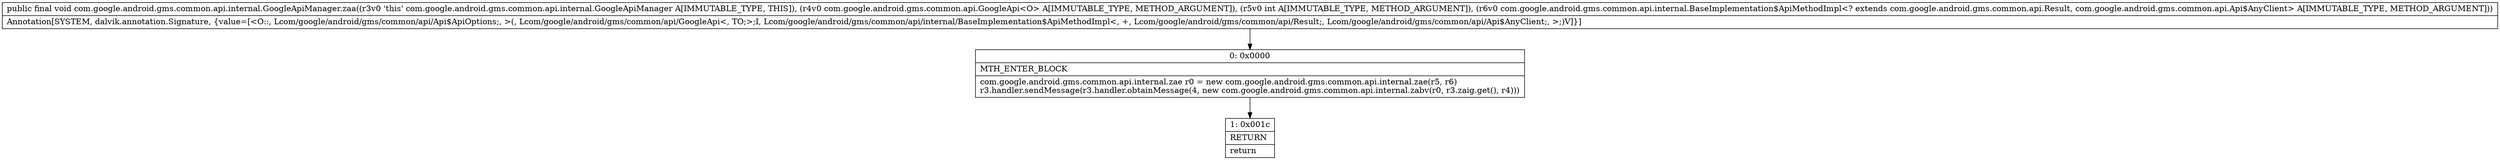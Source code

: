 digraph "CFG forcom.google.android.gms.common.api.internal.GoogleApiManager.zaa(Lcom\/google\/android\/gms\/common\/api\/GoogleApi;ILcom\/google\/android\/gms\/common\/api\/internal\/BaseImplementation$ApiMethodImpl;)V" {
Node_0 [shape=record,label="{0\:\ 0x0000|MTH_ENTER_BLOCK\l|com.google.android.gms.common.api.internal.zae r0 = new com.google.android.gms.common.api.internal.zae(r5, r6)\lr3.handler.sendMessage(r3.handler.obtainMessage(4, new com.google.android.gms.common.api.internal.zabv(r0, r3.zaig.get(), r4)))\l}"];
Node_1 [shape=record,label="{1\:\ 0x001c|RETURN\l|return\l}"];
MethodNode[shape=record,label="{public final void com.google.android.gms.common.api.internal.GoogleApiManager.zaa((r3v0 'this' com.google.android.gms.common.api.internal.GoogleApiManager A[IMMUTABLE_TYPE, THIS]), (r4v0 com.google.android.gms.common.api.GoogleApi\<O\> A[IMMUTABLE_TYPE, METHOD_ARGUMENT]), (r5v0 int A[IMMUTABLE_TYPE, METHOD_ARGUMENT]), (r6v0 com.google.android.gms.common.api.internal.BaseImplementation$ApiMethodImpl\<? extends com.google.android.gms.common.api.Result, com.google.android.gms.common.api.Api$AnyClient\> A[IMMUTABLE_TYPE, METHOD_ARGUMENT]))  | Annotation[SYSTEM, dalvik.annotation.Signature, \{value=[\<O::, Lcom\/google\/android\/gms\/common\/api\/Api$ApiOptions;, \>(, Lcom\/google\/android\/gms\/common\/api\/GoogleApi\<, TO;\>;I, Lcom\/google\/android\/gms\/common\/api\/internal\/BaseImplementation$ApiMethodImpl\<, +, Lcom\/google\/android\/gms\/common\/api\/Result;, Lcom\/google\/android\/gms\/common\/api\/Api$AnyClient;, \>;)V]\}]\l}"];
MethodNode -> Node_0;
Node_0 -> Node_1;
}

